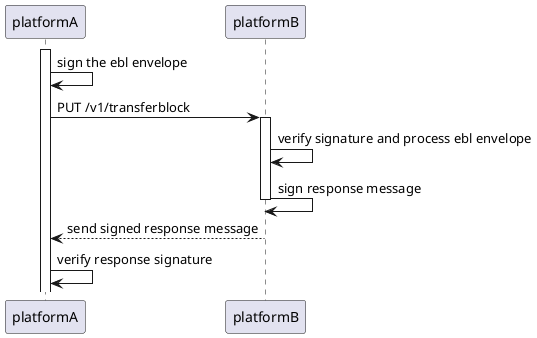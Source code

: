 @startuml cross platform B/L transfer
activate platformA
platformA -> platformA: sign the ebl envelope
platformA -> platformB: PUT /v1/transferblock
activate platformB
platformB -> platformB: verify signature and process ebl envelope
platformB -> platformB: sign response message
deactivate platformB
platformA <-- platformB: send signed response message
platformA -> platformA: verify response signature
@enduml
